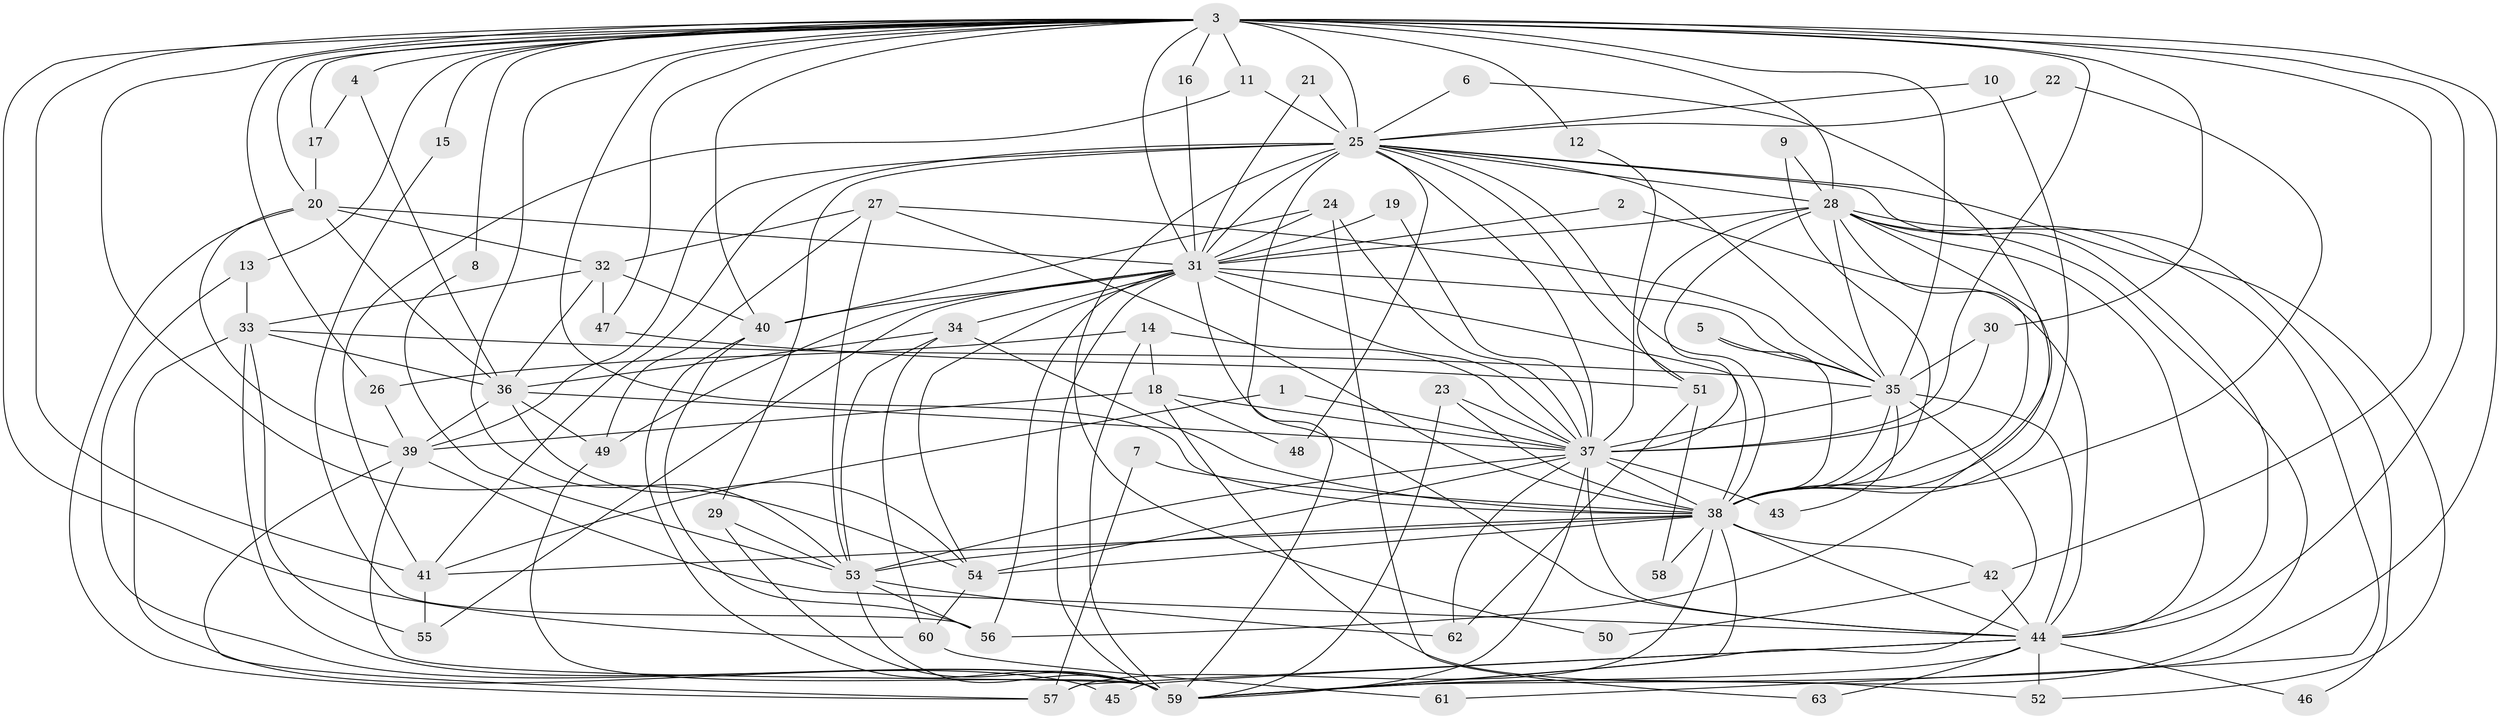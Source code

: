 // original degree distribution, {21: 0.023809523809523808, 26: 0.007936507936507936, 20: 0.007936507936507936, 28: 0.007936507936507936, 18: 0.007936507936507936, 23: 0.015873015873015872, 15: 0.007936507936507936, 4: 0.07936507936507936, 3: 0.23809523809523808, 6: 0.015873015873015872, 2: 0.5, 5: 0.05555555555555555, 10: 0.007936507936507936, 7: 0.015873015873015872, 11: 0.007936507936507936}
// Generated by graph-tools (version 1.1) at 2025/25/03/09/25 03:25:41]
// undirected, 63 vertices, 182 edges
graph export_dot {
graph [start="1"]
  node [color=gray90,style=filled];
  1;
  2;
  3;
  4;
  5;
  6;
  7;
  8;
  9;
  10;
  11;
  12;
  13;
  14;
  15;
  16;
  17;
  18;
  19;
  20;
  21;
  22;
  23;
  24;
  25;
  26;
  27;
  28;
  29;
  30;
  31;
  32;
  33;
  34;
  35;
  36;
  37;
  38;
  39;
  40;
  41;
  42;
  43;
  44;
  45;
  46;
  47;
  48;
  49;
  50;
  51;
  52;
  53;
  54;
  55;
  56;
  57;
  58;
  59;
  60;
  61;
  62;
  63;
  1 -- 37 [weight=1.0];
  1 -- 41 [weight=1.0];
  2 -- 31 [weight=1.0];
  2 -- 44 [weight=1.0];
  3 -- 4 [weight=1.0];
  3 -- 8 [weight=1.0];
  3 -- 11 [weight=1.0];
  3 -- 12 [weight=1.0];
  3 -- 13 [weight=1.0];
  3 -- 15 [weight=1.0];
  3 -- 16 [weight=2.0];
  3 -- 17 [weight=1.0];
  3 -- 20 [weight=1.0];
  3 -- 25 [weight=3.0];
  3 -- 26 [weight=1.0];
  3 -- 28 [weight=2.0];
  3 -- 30 [weight=1.0];
  3 -- 31 [weight=3.0];
  3 -- 35 [weight=4.0];
  3 -- 37 [weight=3.0];
  3 -- 38 [weight=2.0];
  3 -- 40 [weight=1.0];
  3 -- 41 [weight=1.0];
  3 -- 42 [weight=1.0];
  3 -- 44 [weight=2.0];
  3 -- 47 [weight=1.0];
  3 -- 53 [weight=1.0];
  3 -- 54 [weight=1.0];
  3 -- 59 [weight=2.0];
  3 -- 60 [weight=1.0];
  4 -- 17 [weight=1.0];
  4 -- 36 [weight=1.0];
  5 -- 35 [weight=1.0];
  5 -- 38 [weight=1.0];
  6 -- 25 [weight=1.0];
  6 -- 38 [weight=1.0];
  7 -- 38 [weight=1.0];
  7 -- 57 [weight=1.0];
  8 -- 53 [weight=1.0];
  9 -- 28 [weight=1.0];
  9 -- 38 [weight=1.0];
  10 -- 25 [weight=1.0];
  10 -- 38 [weight=1.0];
  11 -- 25 [weight=1.0];
  11 -- 41 [weight=1.0];
  12 -- 37 [weight=1.0];
  13 -- 33 [weight=1.0];
  13 -- 59 [weight=1.0];
  14 -- 18 [weight=1.0];
  14 -- 26 [weight=1.0];
  14 -- 37 [weight=1.0];
  14 -- 59 [weight=2.0];
  15 -- 56 [weight=1.0];
  16 -- 31 [weight=1.0];
  17 -- 20 [weight=1.0];
  18 -- 37 [weight=1.0];
  18 -- 39 [weight=1.0];
  18 -- 48 [weight=1.0];
  18 -- 52 [weight=1.0];
  19 -- 31 [weight=1.0];
  19 -- 37 [weight=2.0];
  20 -- 31 [weight=1.0];
  20 -- 32 [weight=1.0];
  20 -- 36 [weight=1.0];
  20 -- 39 [weight=1.0];
  20 -- 57 [weight=1.0];
  21 -- 25 [weight=1.0];
  21 -- 31 [weight=1.0];
  22 -- 25 [weight=1.0];
  22 -- 38 [weight=1.0];
  23 -- 37 [weight=1.0];
  23 -- 38 [weight=1.0];
  23 -- 59 [weight=1.0];
  24 -- 31 [weight=1.0];
  24 -- 37 [weight=1.0];
  24 -- 40 [weight=1.0];
  24 -- 63 [weight=1.0];
  25 -- 28 [weight=1.0];
  25 -- 29 [weight=1.0];
  25 -- 31 [weight=2.0];
  25 -- 35 [weight=1.0];
  25 -- 37 [weight=1.0];
  25 -- 38 [weight=1.0];
  25 -- 39 [weight=1.0];
  25 -- 41 [weight=1.0];
  25 -- 44 [weight=1.0];
  25 -- 48 [weight=1.0];
  25 -- 50 [weight=1.0];
  25 -- 51 [weight=1.0];
  25 -- 52 [weight=1.0];
  25 -- 59 [weight=1.0];
  26 -- 39 [weight=1.0];
  27 -- 32 [weight=1.0];
  27 -- 35 [weight=1.0];
  27 -- 38 [weight=1.0];
  27 -- 49 [weight=1.0];
  27 -- 53 [weight=1.0];
  28 -- 31 [weight=1.0];
  28 -- 35 [weight=1.0];
  28 -- 37 [weight=1.0];
  28 -- 38 [weight=2.0];
  28 -- 44 [weight=1.0];
  28 -- 46 [weight=1.0];
  28 -- 51 [weight=1.0];
  28 -- 56 [weight=1.0];
  28 -- 59 [weight=1.0];
  28 -- 61 [weight=1.0];
  29 -- 53 [weight=1.0];
  29 -- 59 [weight=1.0];
  30 -- 35 [weight=1.0];
  30 -- 37 [weight=1.0];
  31 -- 34 [weight=1.0];
  31 -- 35 [weight=1.0];
  31 -- 37 [weight=1.0];
  31 -- 38 [weight=1.0];
  31 -- 40 [weight=1.0];
  31 -- 44 [weight=2.0];
  31 -- 49 [weight=1.0];
  31 -- 54 [weight=1.0];
  31 -- 55 [weight=1.0];
  31 -- 56 [weight=1.0];
  31 -- 59 [weight=1.0];
  32 -- 33 [weight=1.0];
  32 -- 36 [weight=1.0];
  32 -- 40 [weight=2.0];
  32 -- 47 [weight=1.0];
  33 -- 35 [weight=1.0];
  33 -- 36 [weight=1.0];
  33 -- 45 [weight=1.0];
  33 -- 55 [weight=1.0];
  33 -- 59 [weight=2.0];
  34 -- 36 [weight=1.0];
  34 -- 38 [weight=1.0];
  34 -- 53 [weight=1.0];
  34 -- 60 [weight=1.0];
  35 -- 37 [weight=2.0];
  35 -- 38 [weight=1.0];
  35 -- 43 [weight=1.0];
  35 -- 44 [weight=2.0];
  35 -- 59 [weight=1.0];
  36 -- 37 [weight=2.0];
  36 -- 39 [weight=1.0];
  36 -- 49 [weight=1.0];
  36 -- 54 [weight=1.0];
  37 -- 38 [weight=1.0];
  37 -- 43 [weight=2.0];
  37 -- 44 [weight=1.0];
  37 -- 53 [weight=1.0];
  37 -- 54 [weight=1.0];
  37 -- 59 [weight=1.0];
  37 -- 62 [weight=1.0];
  38 -- 41 [weight=1.0];
  38 -- 42 [weight=1.0];
  38 -- 44 [weight=1.0];
  38 -- 53 [weight=1.0];
  38 -- 54 [weight=1.0];
  38 -- 57 [weight=2.0];
  38 -- 58 [weight=1.0];
  38 -- 59 [weight=1.0];
  39 -- 44 [weight=1.0];
  39 -- 57 [weight=1.0];
  39 -- 59 [weight=1.0];
  40 -- 56 [weight=1.0];
  40 -- 59 [weight=1.0];
  41 -- 55 [weight=1.0];
  42 -- 44 [weight=2.0];
  42 -- 50 [weight=1.0];
  44 -- 45 [weight=1.0];
  44 -- 46 [weight=1.0];
  44 -- 52 [weight=1.0];
  44 -- 57 [weight=1.0];
  44 -- 59 [weight=1.0];
  44 -- 63 [weight=1.0];
  47 -- 51 [weight=1.0];
  49 -- 59 [weight=1.0];
  51 -- 58 [weight=1.0];
  51 -- 62 [weight=1.0];
  53 -- 56 [weight=1.0];
  53 -- 59 [weight=1.0];
  53 -- 62 [weight=1.0];
  54 -- 60 [weight=1.0];
  60 -- 61 [weight=1.0];
}
